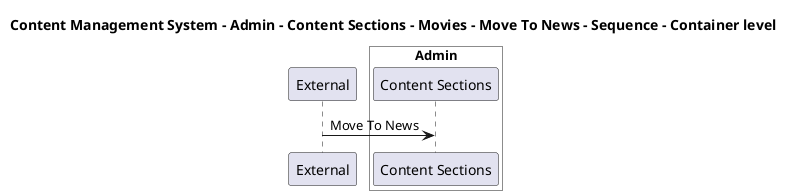@startuml

title Content Management System - Admin - Content Sections - Movies - Move To News - Sequence - Container level

participant "External" as C4InterFlow.SoftwareSystems.ExternalSystem

box "Admin" #White
    participant "Content Sections" as ContentManagementSystem.SoftwareSystems.Admin.Containers.ContentSections
end box


C4InterFlow.SoftwareSystems.ExternalSystem -> ContentManagementSystem.SoftwareSystems.Admin.Containers.ContentSections : Move To News


@enduml
